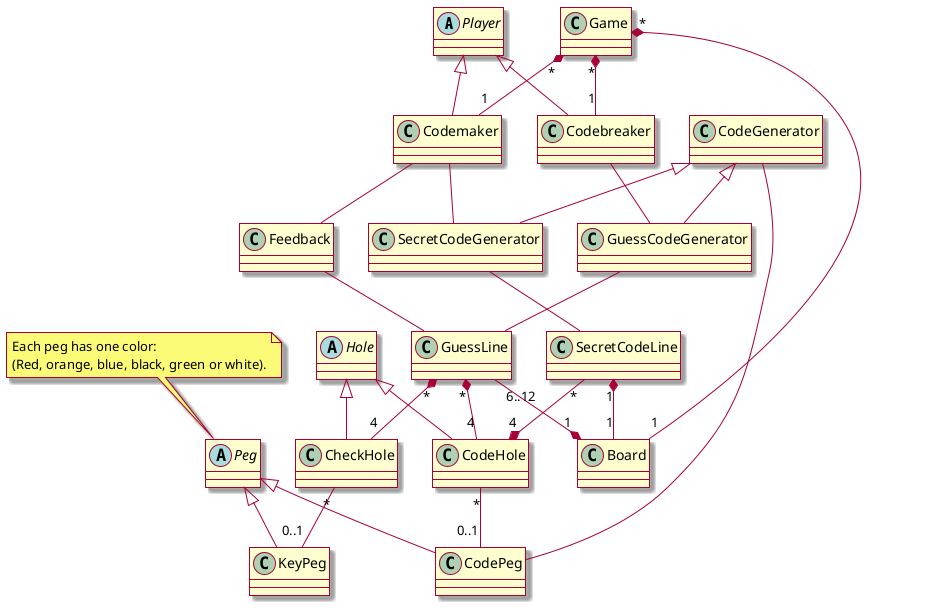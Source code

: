 @startuml

skin rose

abstract Player
Player ^-- Codemaker
Player ^-- Codebreaker

abstract Peg
Peg ^-- CodePeg
Peg ^-- KeyPeg
note top of Peg
Each peg has one color:
(Red, orange, blue, black, green or white).
end note

abstract Hole
Hole ^-- CodeHole
Hole ^-- CheckHole

CheckHole "*" -- "0..1" KeyPeg
CodeHole "*" -- "0..1" CodePeg

GuessLine "*" *-- "4" CodeHole
GuessLine "*" *-- "4" CheckHole
GuessLine "6..12" --* "1" Board

SecretCodeLine "*" --* "4" CodeHole
SecretCodeLine "1" *-- "1" Board

Game "*" *-- "1" Codemaker
Game "*" *-- "1" Codebreaker
Game "*" *-- "1" Board

CodeGenerator -- CodePeg
CodeGenerator ^-- SecretCodeGenerator
CodeGenerator ^-- GuessCodeGenerator

SecretCodeGenerator -- SecretCodeLine
Codemaker -- SecretCodeGenerator

Feedback -- GuessLine
Codemaker -- Feedback

GuessCodeGenerator -- GuessLine
Codebreaker -- GuessCodeGenerator

@enduml

